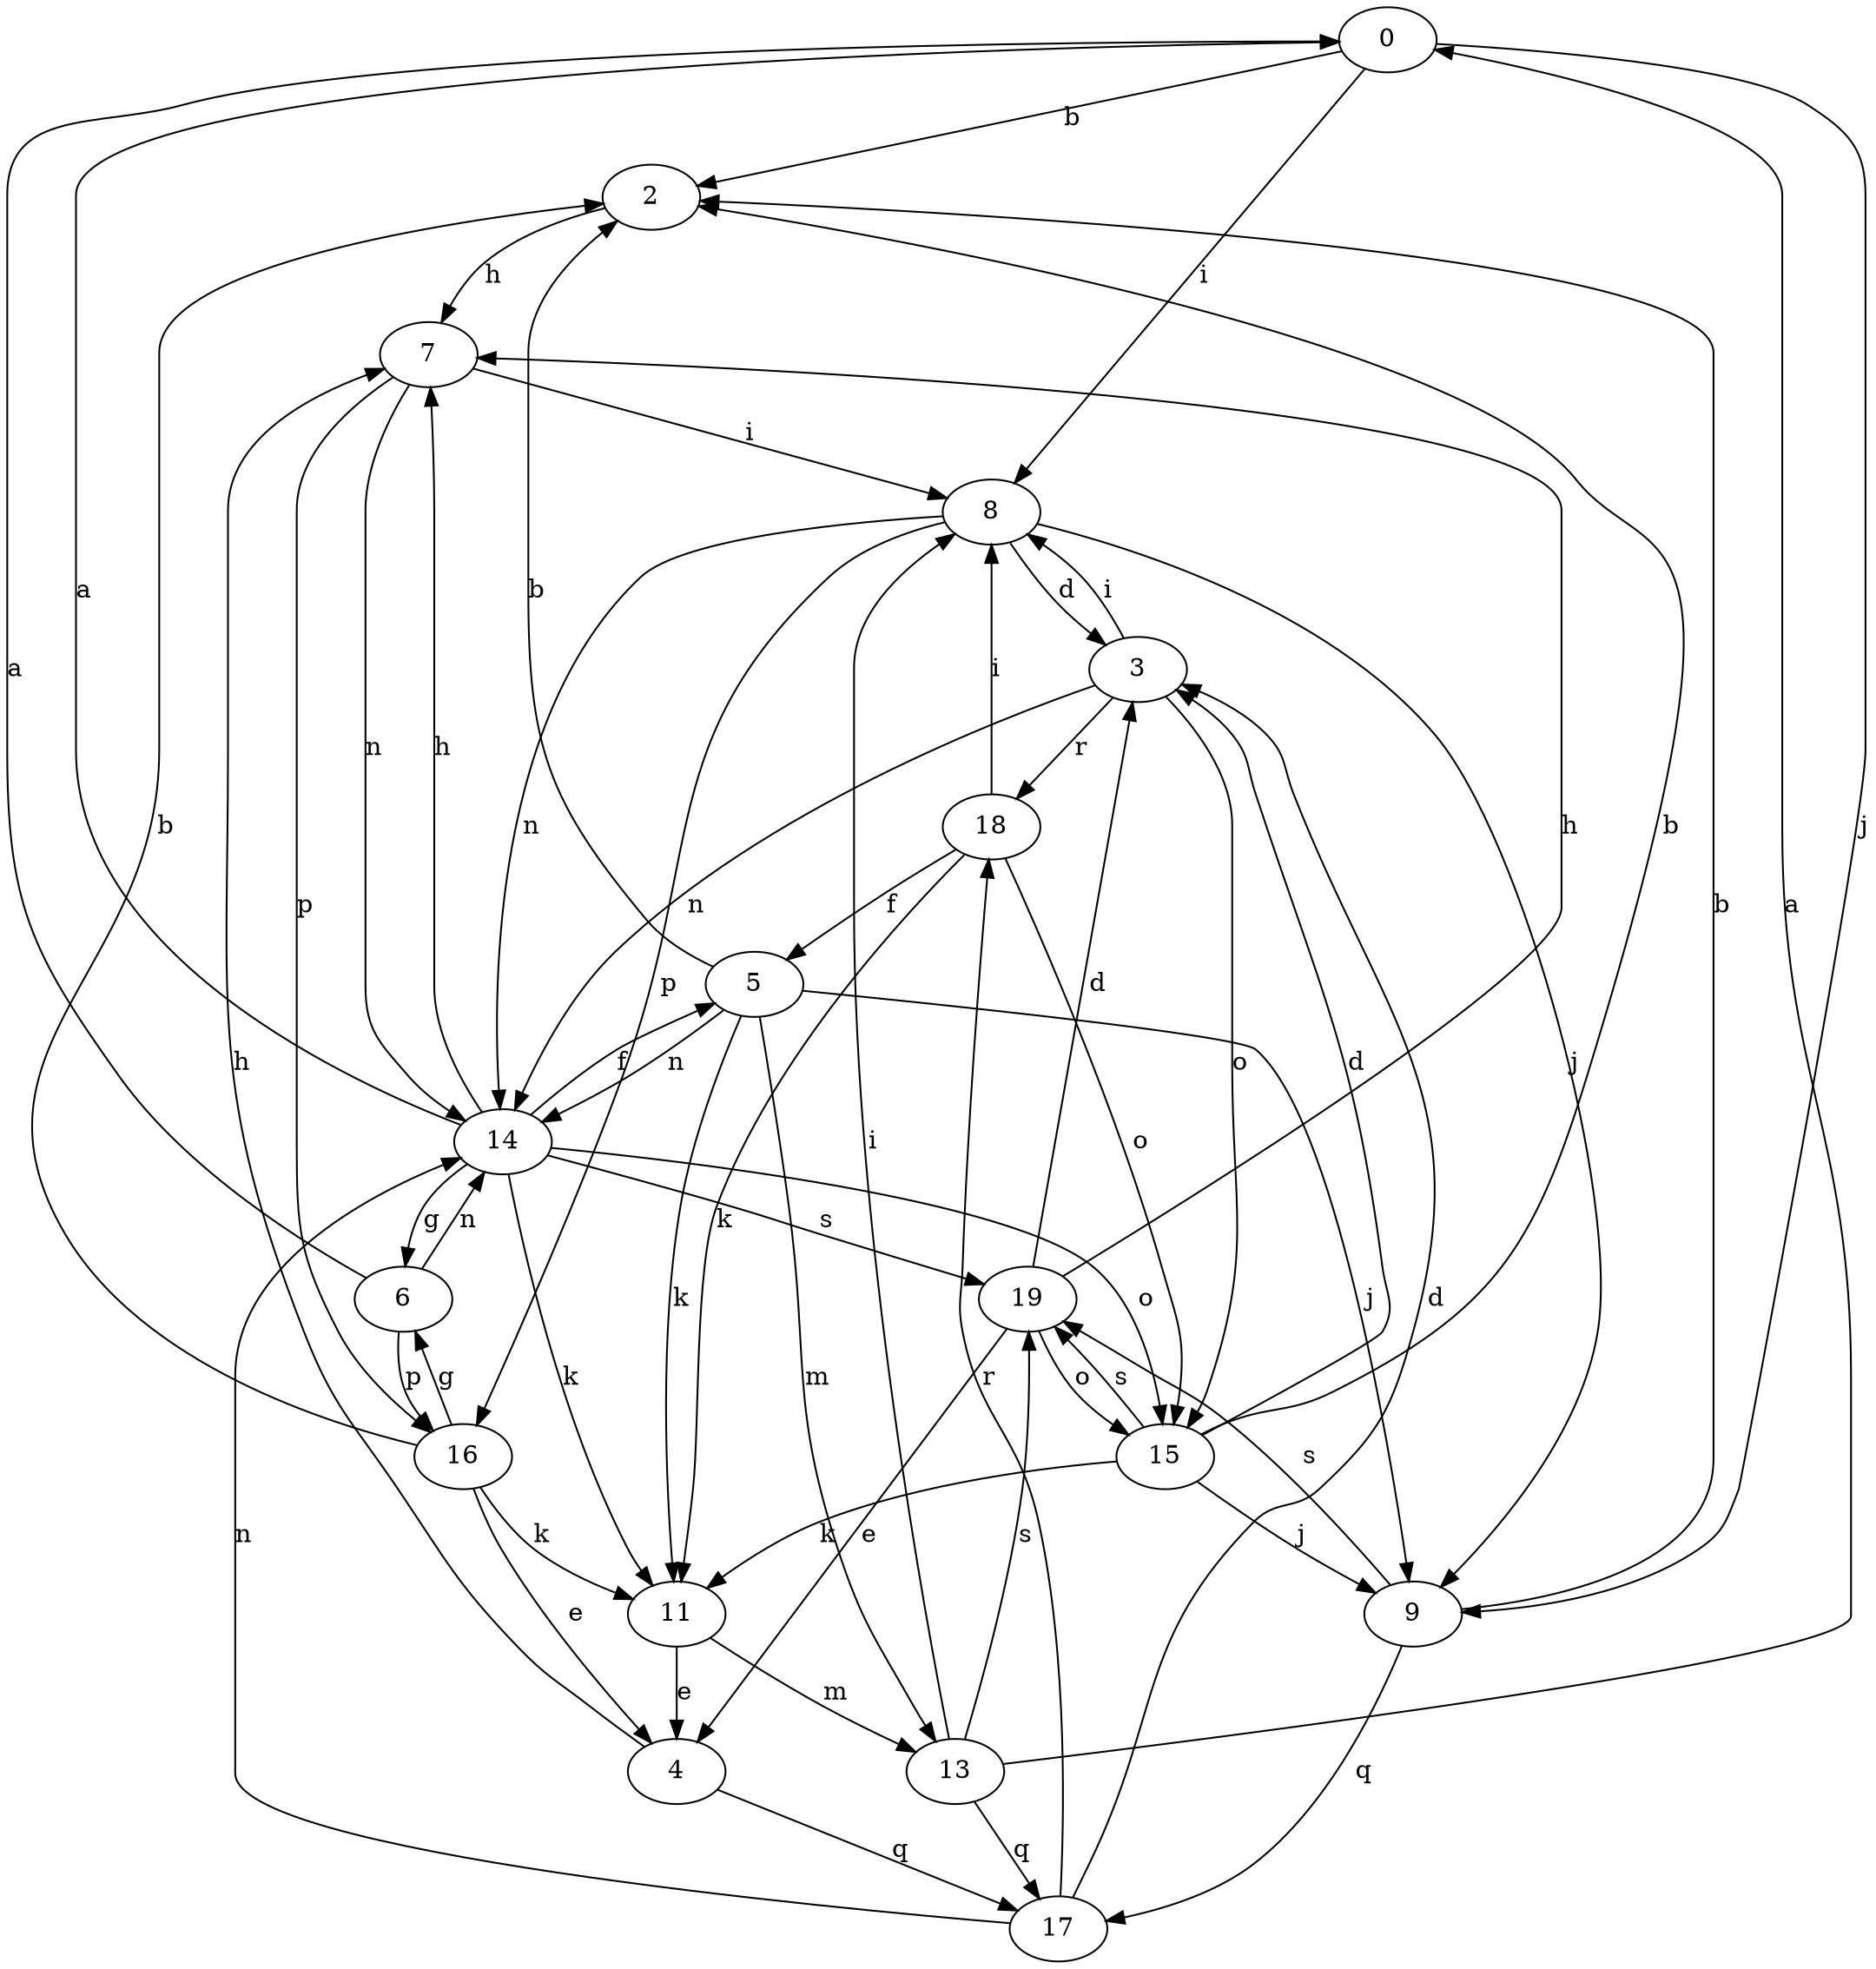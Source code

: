 strict digraph  {
0;
2;
3;
4;
5;
6;
7;
8;
9;
11;
13;
14;
15;
16;
17;
18;
19;
0 -> 2  [label=b];
0 -> 8  [label=i];
0 -> 9  [label=j];
2 -> 7  [label=h];
3 -> 8  [label=i];
3 -> 14  [label=n];
3 -> 15  [label=o];
3 -> 18  [label=r];
4 -> 7  [label=h];
4 -> 17  [label=q];
5 -> 2  [label=b];
5 -> 9  [label=j];
5 -> 11  [label=k];
5 -> 13  [label=m];
5 -> 14  [label=n];
6 -> 0  [label=a];
6 -> 14  [label=n];
6 -> 16  [label=p];
7 -> 8  [label=i];
7 -> 14  [label=n];
7 -> 16  [label=p];
8 -> 3  [label=d];
8 -> 9  [label=j];
8 -> 14  [label=n];
8 -> 16  [label=p];
9 -> 2  [label=b];
9 -> 17  [label=q];
9 -> 19  [label=s];
11 -> 4  [label=e];
11 -> 13  [label=m];
13 -> 0  [label=a];
13 -> 8  [label=i];
13 -> 17  [label=q];
13 -> 19  [label=s];
14 -> 0  [label=a];
14 -> 5  [label=f];
14 -> 6  [label=g];
14 -> 7  [label=h];
14 -> 11  [label=k];
14 -> 15  [label=o];
14 -> 19  [label=s];
15 -> 2  [label=b];
15 -> 3  [label=d];
15 -> 9  [label=j];
15 -> 11  [label=k];
15 -> 19  [label=s];
16 -> 2  [label=b];
16 -> 4  [label=e];
16 -> 6  [label=g];
16 -> 11  [label=k];
17 -> 3  [label=d];
17 -> 14  [label=n];
17 -> 18  [label=r];
18 -> 5  [label=f];
18 -> 8  [label=i];
18 -> 11  [label=k];
18 -> 15  [label=o];
19 -> 3  [label=d];
19 -> 4  [label=e];
19 -> 7  [label=h];
19 -> 15  [label=o];
}
